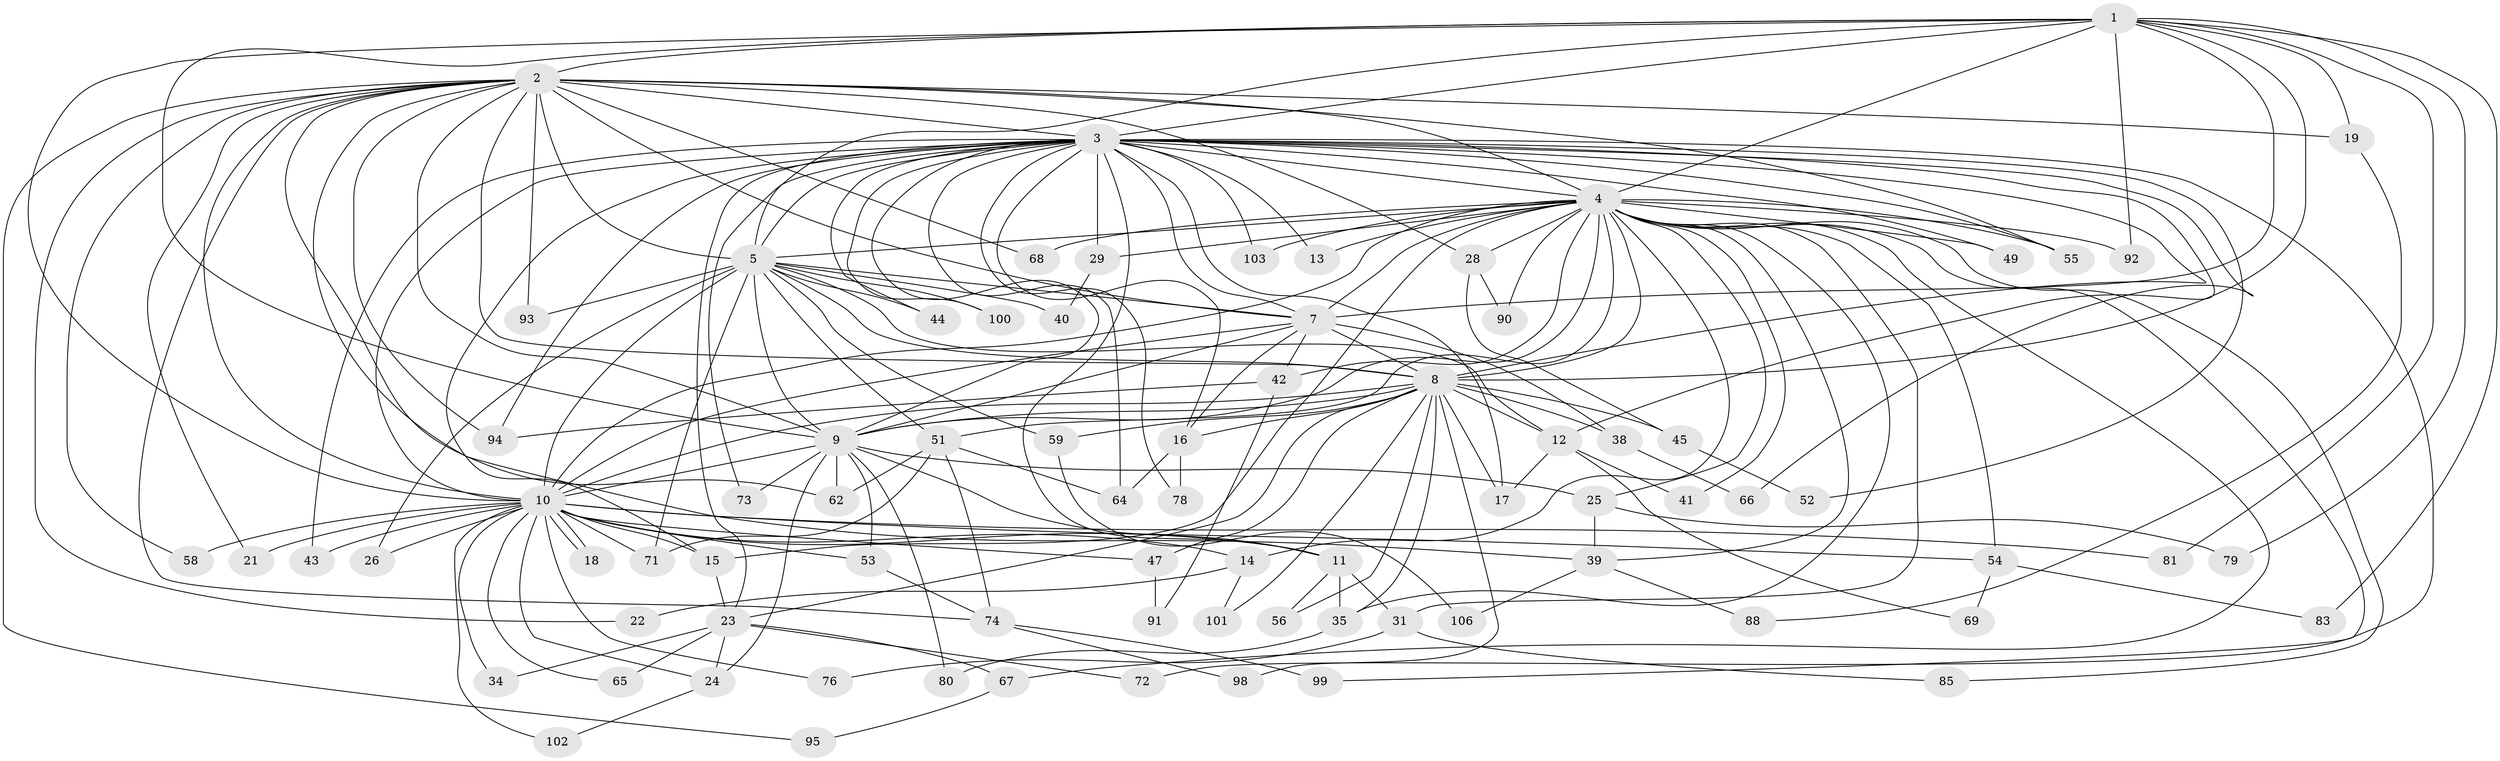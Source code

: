 // original degree distribution, {17: 0.018691588785046728, 20: 0.009345794392523364, 30: 0.018691588785046728, 12: 0.009345794392523364, 15: 0.009345794392523364, 23: 0.009345794392523364, 18: 0.009345794392523364, 29: 0.009345794392523364, 6: 0.028037383177570093, 2: 0.5420560747663551, 4: 0.12149532710280374, 5: 0.037383177570093455, 3: 0.16822429906542055, 7: 0.009345794392523364}
// Generated by graph-tools (version 1.1) at 2025/41/03/06/25 10:41:31]
// undirected, 79 vertices, 191 edges
graph export_dot {
graph [start="1"]
  node [color=gray90,style=filled];
  1 [super="+50"];
  2 [super="+6"];
  3 [super="+87"];
  4 [super="+46"];
  5 [super="+30"];
  7 [super="+77"];
  8 [super="+36"];
  9 [super="+27"];
  10 [super="+105"];
  11 [super="+84"];
  12 [super="+70"];
  13;
  14;
  15 [super="+32"];
  16 [super="+20"];
  17 [super="+33"];
  18;
  19;
  21;
  22;
  23 [super="+37"];
  24 [super="+57"];
  25;
  26;
  28 [super="+60"];
  29;
  31;
  34;
  35 [super="+61"];
  38 [super="+48"];
  39 [super="+63"];
  40;
  41;
  42;
  43;
  44;
  45;
  47;
  49;
  51 [super="+97"];
  52;
  53;
  54;
  55 [super="+89"];
  56;
  58;
  59 [super="+96"];
  62;
  64 [super="+75"];
  65;
  66;
  67;
  68;
  69;
  71 [super="+107"];
  72;
  73;
  74 [super="+82"];
  76;
  78;
  79 [super="+86"];
  80;
  81;
  83;
  85;
  88;
  90;
  91;
  92;
  93;
  94 [super="+104"];
  95;
  98;
  99;
  100;
  101;
  102;
  103;
  106;
  1 -- 2 [weight=2];
  1 -- 3;
  1 -- 4;
  1 -- 5;
  1 -- 7;
  1 -- 8 [weight=2];
  1 -- 9 [weight=2];
  1 -- 10;
  1 -- 19;
  1 -- 79 [weight=2];
  1 -- 81;
  1 -- 83;
  1 -- 92;
  2 -- 3 [weight=2];
  2 -- 4 [weight=2];
  2 -- 5 [weight=2];
  2 -- 7 [weight=2];
  2 -- 8 [weight=2];
  2 -- 9 [weight=2];
  2 -- 10 [weight=2];
  2 -- 19;
  2 -- 21;
  2 -- 28 [weight=2];
  2 -- 55;
  2 -- 62;
  2 -- 68;
  2 -- 93;
  2 -- 95;
  2 -- 39;
  2 -- 22;
  2 -- 58;
  2 -- 94;
  2 -- 74;
  3 -- 4;
  3 -- 5;
  3 -- 7;
  3 -- 8;
  3 -- 9;
  3 -- 10;
  3 -- 11;
  3 -- 12;
  3 -- 13;
  3 -- 15;
  3 -- 29 [weight=2];
  3 -- 43;
  3 -- 44;
  3 -- 49;
  3 -- 52;
  3 -- 66;
  3 -- 72;
  3 -- 73;
  3 -- 78;
  3 -- 94;
  3 -- 103;
  3 -- 17;
  3 -- 100;
  3 -- 23;
  3 -- 55;
  3 -- 16;
  3 -- 64;
  4 -- 5;
  4 -- 7;
  4 -- 8;
  4 -- 9 [weight=2];
  4 -- 10;
  4 -- 13;
  4 -- 14;
  4 -- 15;
  4 -- 25;
  4 -- 28;
  4 -- 29;
  4 -- 31;
  4 -- 35;
  4 -- 39;
  4 -- 41;
  4 -- 42;
  4 -- 49;
  4 -- 51;
  4 -- 54;
  4 -- 55;
  4 -- 67;
  4 -- 68;
  4 -- 85;
  4 -- 90;
  4 -- 92;
  4 -- 99;
  4 -- 103;
  5 -- 7 [weight=2];
  5 -- 8;
  5 -- 9;
  5 -- 10;
  5 -- 12;
  5 -- 26;
  5 -- 51;
  5 -- 59;
  5 -- 93;
  5 -- 100;
  5 -- 40;
  5 -- 44;
  5 -- 71;
  7 -- 8 [weight=2];
  7 -- 9 [weight=2];
  7 -- 10;
  7 -- 16;
  7 -- 38;
  7 -- 42;
  8 -- 9;
  8 -- 10;
  8 -- 16;
  8 -- 17;
  8 -- 23;
  8 -- 35;
  8 -- 38;
  8 -- 45;
  8 -- 47;
  8 -- 56;
  8 -- 59 [weight=2];
  8 -- 101;
  8 -- 98;
  8 -- 12;
  9 -- 10;
  9 -- 11;
  9 -- 25;
  9 -- 53;
  9 -- 62;
  9 -- 73;
  9 -- 24;
  9 -- 80;
  10 -- 14;
  10 -- 18;
  10 -- 18;
  10 -- 21;
  10 -- 24;
  10 -- 26;
  10 -- 34;
  10 -- 43;
  10 -- 47;
  10 -- 53;
  10 -- 54;
  10 -- 58;
  10 -- 65;
  10 -- 71;
  10 -- 76;
  10 -- 81;
  10 -- 102;
  10 -- 15 [weight=2];
  10 -- 11;
  11 -- 31;
  11 -- 56;
  11 -- 35;
  12 -- 17;
  12 -- 41;
  12 -- 69;
  14 -- 22;
  14 -- 101;
  15 -- 23;
  16 -- 64;
  16 -- 78;
  19 -- 88;
  23 -- 24;
  23 -- 34;
  23 -- 67;
  23 -- 72;
  23 -- 65;
  24 -- 102;
  25 -- 39;
  25 -- 79;
  28 -- 45;
  28 -- 90;
  29 -- 40;
  31 -- 76;
  31 -- 85;
  35 -- 80;
  38 -- 66;
  39 -- 88;
  39 -- 106;
  42 -- 91;
  42 -- 94;
  45 -- 52;
  47 -- 91;
  51 -- 64;
  51 -- 71;
  51 -- 74;
  51 -- 62;
  53 -- 74;
  54 -- 69;
  54 -- 83;
  59 -- 106;
  67 -- 95;
  74 -- 98;
  74 -- 99;
}
